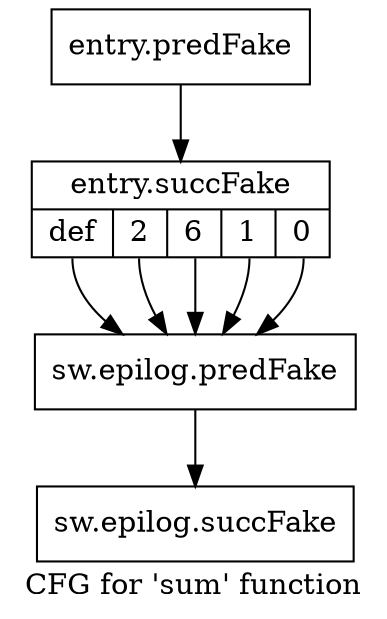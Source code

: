 digraph "CFG for 'sum' function" {
	label="CFG for 'sum' function";

	Node0x588a290 [shape=record,filename="",linenumber="",label="{entry.predFake}"];
	Node0x588a290 -> Node0x58de960[ callList="_Z17get_first_operandP4Arch:233; _Z18get_second_operandP4Arch:234" memoryops="" filename="../../../../../src/cpp_files/libcpu.cpp" execusionnum="0"];
	Node0x58de960 [shape=record,filename="../../../../../src/cpp_files/libcpu.cpp",linenumber="238",label="{entry.succFake|{<s0>def|<s1>2|<s2>6|<s3>1|<s4>0}}"];
	Node0x58de960:s0 -> Node0x588ae10;
	Node0x58de960:s1 -> Node0x588ae10[ callList="" memoryops="" filename="../../../../../src/cpp_files/libcpu.cpp" execusionnum="0"];
	Node0x58de960:s2 -> Node0x588ae10[ callList="" memoryops="" filename="../../../../../src/cpp_files/libcpu.cpp" execusionnum="0"];
	Node0x58de960:s3 -> Node0x588ae10[ callList="" memoryops="" filename="../../../../../src/cpp_files/libcpu.cpp" execusionnum="0"];
	Node0x58de960:s4 -> Node0x588ae10[ callList="" memoryops="" filename="../../../../../src/cpp_files/libcpu.cpp" execusionnum="0"];
	Node0x588ae10 [shape=record,filename="../../../../../src/cpp_files/libcpu.cpp",linenumber="254",label="{sw.epilog.predFake}"];
	Node0x588ae10 -> Node0x588a920[ callList="" memoryops="" filename="../../../../../src/cpp_files/libcpu.cpp" execusionnum="0"];
	Node0x588a920 [shape=record,filename="../../../../../src/cpp_files/libcpu.cpp",linenumber="254",label="{sw.epilog.succFake}"];
}
